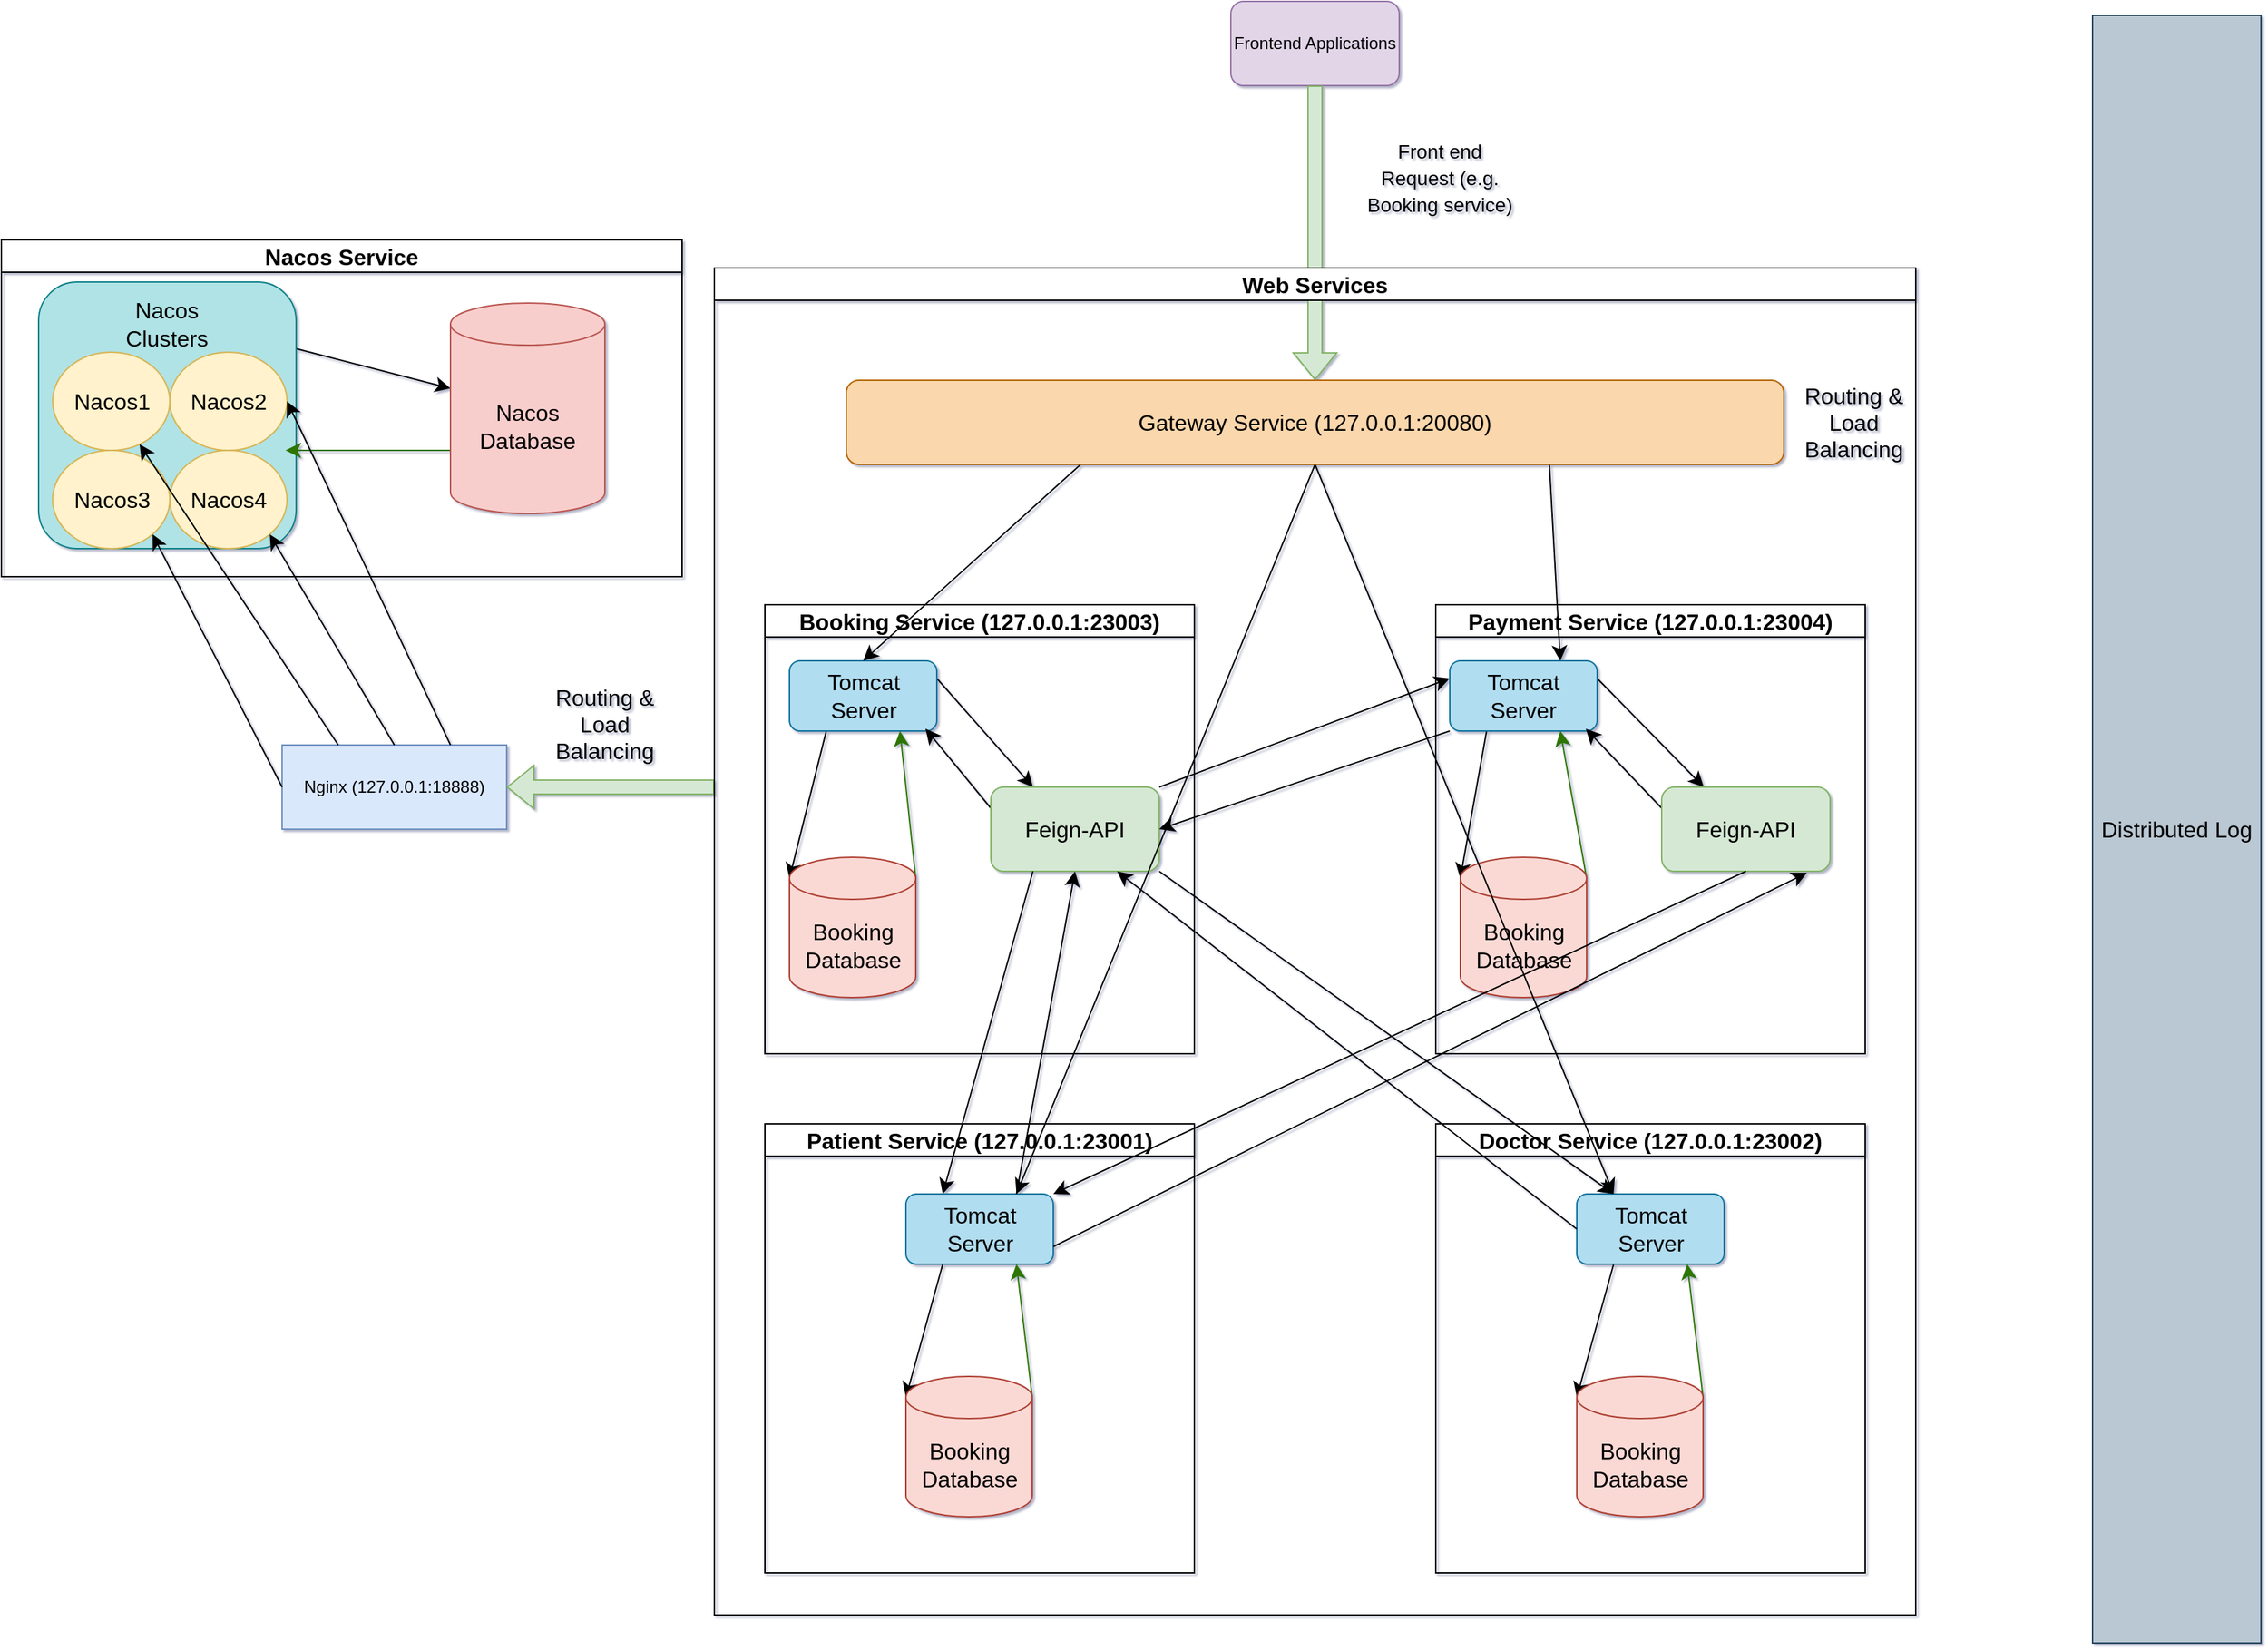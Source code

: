 <mxfile version="21.6.1" type="device">
  <diagram name="Page-1" id="5f0bae14-7c28-e335-631c-24af17079c00">
    <mxGraphModel dx="2233" dy="1507" grid="1" gridSize="10" guides="1" tooltips="1" connect="1" arrows="1" fold="1" page="1" pageScale="1" pageWidth="4681" pageHeight="3300" background="none" math="0" shadow="1">
      <root>
        <mxCell id="0" />
        <mxCell id="1" parent="0" />
        <mxCell id="jPvqtnYLJRj_eyyXHJ-Q-1" value="Frontend Applications" style="rounded=1;whiteSpace=wrap;html=1;fillColor=#e1d5e7;strokeColor=#9673a6;" parent="1" vertex="1">
          <mxGeometry x="2206" y="260" width="120" height="60" as="geometry" />
        </mxCell>
        <mxCell id="jPvqtnYLJRj_eyyXHJ-Q-2" value="" style="shape=flexArrow;endArrow=classic;html=1;rounded=0;exitX=0.5;exitY=1;exitDx=0;exitDy=0;fillColor=#d5e8d4;strokeColor=#82b366;entryX=0.5;entryY=0;entryDx=0;entryDy=0;" parent="1" source="jPvqtnYLJRj_eyyXHJ-Q-1" edge="1" target="ogTgEn3JlV6PT00TCn8N-3">
          <mxGeometry width="50" height="50" relative="1" as="geometry">
            <mxPoint x="2450" y="320" as="sourcePoint" />
            <mxPoint x="2490" y="200" as="targetPoint" />
          </mxGeometry>
        </mxCell>
        <mxCell id="jPvqtnYLJRj_eyyXHJ-Q-3" value="Nginx (127.0.0.1:18888)" style="rounded=0;whiteSpace=wrap;html=1;fillColor=#dae8fc;strokeColor=#6c8ebf;" parent="1" vertex="1">
          <mxGeometry x="1530" y="790" width="160" height="60" as="geometry" />
        </mxCell>
        <mxCell id="t3KPmfPiuo9anuLnNl-u-4" value="" style="shape=flexArrow;endArrow=classic;html=1;rounded=0;exitX=0.5;exitY=1;exitDx=0;exitDy=0;fillColor=#d5e8d4;strokeColor=#82b366;" parent="1" edge="1">
          <mxGeometry width="50" height="50" relative="1" as="geometry">
            <mxPoint x="1838" y="820" as="sourcePoint" />
            <mxPoint x="1690" y="820" as="targetPoint" />
          </mxGeometry>
        </mxCell>
        <mxCell id="t3KPmfPiuo9anuLnNl-u-5" value="&lt;font style=&quot;font-size: 14px;&quot;&gt;Front end Request (e.g. Booking service)&lt;/font&gt;" style="text;html=1;strokeColor=none;fillColor=none;align=center;verticalAlign=middle;whiteSpace=wrap;rounded=0;fontSize=16;" parent="1" vertex="1">
          <mxGeometry x="2300" y="370" width="110" height="30" as="geometry" />
        </mxCell>
        <mxCell id="t3KPmfPiuo9anuLnNl-u-6" value="Nacos Service" style="swimlane;whiteSpace=wrap;html=1;fontSize=16;" parent="1" vertex="1">
          <mxGeometry x="1330" y="430" width="485" height="240" as="geometry" />
        </mxCell>
        <mxCell id="t3KPmfPiuo9anuLnNl-u-10" value="" style="edgeStyle=none;curved=1;rounded=0;orthogonalLoop=1;jettySize=auto;html=1;fontSize=12;startSize=8;endSize=8;exitX=1;exitY=0.25;exitDx=0;exitDy=0;" parent="t3KPmfPiuo9anuLnNl-u-6" source="t3KPmfPiuo9anuLnNl-u-1" target="t3KPmfPiuo9anuLnNl-u-9" edge="1">
          <mxGeometry relative="1" as="geometry" />
        </mxCell>
        <mxCell id="t3KPmfPiuo9anuLnNl-u-1" value="" style="rounded=1;whiteSpace=wrap;html=1;fillColor=#b0e3e6;strokeColor=#0e8088;" parent="t3KPmfPiuo9anuLnNl-u-6" vertex="1">
          <mxGeometry x="26.5" y="30" width="183.5" height="190" as="geometry" />
        </mxCell>
        <mxCell id="t3KPmfPiuo9anuLnNl-u-11" style="edgeStyle=none;curved=1;rounded=0;orthogonalLoop=1;jettySize=auto;html=1;exitX=0;exitY=0;exitDx=0;exitDy=105;exitPerimeter=0;fontSize=12;startSize=8;endSize=8;fillColor=#60a917;strokeColor=#2D7600;" parent="t3KPmfPiuo9anuLnNl-u-6" source="t3KPmfPiuo9anuLnNl-u-9" edge="1">
          <mxGeometry relative="1" as="geometry">
            <mxPoint x="202.5" y="150" as="targetPoint" />
          </mxGeometry>
        </mxCell>
        <mxCell id="t3KPmfPiuo9anuLnNl-u-9" value="Nacos Database" style="shape=cylinder3;whiteSpace=wrap;html=1;boundedLbl=1;backgroundOutline=1;size=15;fontSize=16;fillColor=#f8cecc;strokeColor=#b85450;" parent="t3KPmfPiuo9anuLnNl-u-6" vertex="1">
          <mxGeometry x="320" y="45" width="110" height="150" as="geometry" />
        </mxCell>
        <mxCell id="t3KPmfPiuo9anuLnNl-u-102" value="Nacos1" style="ellipse;whiteSpace=wrap;html=1;fontSize=16;fillColor=#fff2cc;strokeColor=#d6b656;" parent="t3KPmfPiuo9anuLnNl-u-6" vertex="1">
          <mxGeometry x="36.5" y="80" width="83.5" height="70" as="geometry" />
        </mxCell>
        <mxCell id="t3KPmfPiuo9anuLnNl-u-107" value="Nacos2" style="ellipse;whiteSpace=wrap;html=1;fontSize=16;fillColor=#fff2cc;strokeColor=#d6b656;" parent="t3KPmfPiuo9anuLnNl-u-6" vertex="1">
          <mxGeometry x="120" y="80" width="83.5" height="70" as="geometry" />
        </mxCell>
        <mxCell id="t3KPmfPiuo9anuLnNl-u-108" value="Nacos3" style="ellipse;whiteSpace=wrap;html=1;fontSize=16;fillColor=#fff2cc;strokeColor=#d6b656;" parent="t3KPmfPiuo9anuLnNl-u-6" vertex="1">
          <mxGeometry x="36.5" y="150" width="83.5" height="70" as="geometry" />
        </mxCell>
        <mxCell id="t3KPmfPiuo9anuLnNl-u-109" value="Nacos4" style="ellipse;whiteSpace=wrap;html=1;fontSize=16;fillColor=#fff2cc;strokeColor=#d6b656;" parent="t3KPmfPiuo9anuLnNl-u-6" vertex="1">
          <mxGeometry x="120" y="150" width="83.5" height="70" as="geometry" />
        </mxCell>
        <mxCell id="t3KPmfPiuo9anuLnNl-u-110" value="Nacos Clusters" style="text;html=1;strokeColor=none;fillColor=none;align=center;verticalAlign=middle;whiteSpace=wrap;rounded=0;fontSize=16;" parent="t3KPmfPiuo9anuLnNl-u-6" vertex="1">
          <mxGeometry x="88.25" y="45" width="60" height="30" as="geometry" />
        </mxCell>
        <mxCell id="t3KPmfPiuo9anuLnNl-u-12" value="Web Services" style="swimlane;whiteSpace=wrap;html=1;fontSize=16;" parent="1" vertex="1">
          <mxGeometry x="1838" y="450" width="856" height="960" as="geometry" />
        </mxCell>
        <mxCell id="t3KPmfPiuo9anuLnNl-u-21" value="Booking Service (127.0.0.1:23003)" style="swimlane;whiteSpace=wrap;html=1;fontSize=16;" parent="t3KPmfPiuo9anuLnNl-u-12" vertex="1">
          <mxGeometry x="36" y="240" width="306" height="320" as="geometry" />
        </mxCell>
        <mxCell id="t3KPmfPiuo9anuLnNl-u-55" style="edgeStyle=none;curved=1;rounded=0;orthogonalLoop=1;jettySize=auto;html=1;exitX=0.25;exitY=1;exitDx=0;exitDy=0;entryX=0;entryY=0;entryDx=0;entryDy=15;entryPerimeter=0;fontSize=12;startSize=8;endSize=8;" parent="t3KPmfPiuo9anuLnNl-u-21" source="t3KPmfPiuo9anuLnNl-u-23" target="t3KPmfPiuo9anuLnNl-u-25" edge="1">
          <mxGeometry relative="1" as="geometry" />
        </mxCell>
        <mxCell id="t3KPmfPiuo9anuLnNl-u-58" style="edgeStyle=none;curved=1;rounded=0;orthogonalLoop=1;jettySize=auto;html=1;exitX=1;exitY=0.25;exitDx=0;exitDy=0;entryX=0.25;entryY=0;entryDx=0;entryDy=0;fontSize=12;startSize=8;endSize=8;" parent="t3KPmfPiuo9anuLnNl-u-21" source="t3KPmfPiuo9anuLnNl-u-23" target="t3KPmfPiuo9anuLnNl-u-57" edge="1">
          <mxGeometry relative="1" as="geometry" />
        </mxCell>
        <mxCell id="t3KPmfPiuo9anuLnNl-u-23" value="Tomcat Server" style="rounded=1;whiteSpace=wrap;html=1;fontSize=16;fillColor=#b1ddf0;strokeColor=#10739e;" parent="t3KPmfPiuo9anuLnNl-u-21" vertex="1">
          <mxGeometry x="17.5" y="40" width="105" height="50" as="geometry" />
        </mxCell>
        <mxCell id="t3KPmfPiuo9anuLnNl-u-56" style="edgeStyle=none;curved=1;rounded=0;orthogonalLoop=1;jettySize=auto;html=1;exitX=1;exitY=0;exitDx=0;exitDy=15;exitPerimeter=0;entryX=0.75;entryY=1;entryDx=0;entryDy=0;fontSize=12;startSize=8;endSize=8;fillColor=#60a917;strokeColor=#2D7600;" parent="t3KPmfPiuo9anuLnNl-u-21" source="t3KPmfPiuo9anuLnNl-u-25" target="t3KPmfPiuo9anuLnNl-u-23" edge="1">
          <mxGeometry relative="1" as="geometry" />
        </mxCell>
        <mxCell id="t3KPmfPiuo9anuLnNl-u-25" value="Booking Database" style="shape=cylinder3;whiteSpace=wrap;html=1;boundedLbl=1;backgroundOutline=1;size=15;fontSize=16;fillColor=#fad9d5;strokeColor=#ae4132;" parent="t3KPmfPiuo9anuLnNl-u-21" vertex="1">
          <mxGeometry x="17.5" y="180" width="90" height="100" as="geometry" />
        </mxCell>
        <mxCell id="t3KPmfPiuo9anuLnNl-u-59" style="edgeStyle=none;curved=1;rounded=0;orthogonalLoop=1;jettySize=auto;html=1;exitX=0;exitY=0.25;exitDx=0;exitDy=0;entryX=0.923;entryY=0.967;entryDx=0;entryDy=0;entryPerimeter=0;fontSize=12;startSize=8;endSize=8;" parent="t3KPmfPiuo9anuLnNl-u-21" source="t3KPmfPiuo9anuLnNl-u-57" target="t3KPmfPiuo9anuLnNl-u-23" edge="1">
          <mxGeometry relative="1" as="geometry" />
        </mxCell>
        <mxCell id="t3KPmfPiuo9anuLnNl-u-57" value="Feign-API" style="rounded=1;whiteSpace=wrap;html=1;fontSize=16;fillColor=#d5e8d4;strokeColor=#82b366;" parent="t3KPmfPiuo9anuLnNl-u-21" vertex="1">
          <mxGeometry x="161" y="130" width="120" height="60" as="geometry" />
        </mxCell>
        <mxCell id="t3KPmfPiuo9anuLnNl-u-60" value="Payment Service (127.0.0.1:23004)" style="swimlane;whiteSpace=wrap;html=1;fontSize=16;" parent="t3KPmfPiuo9anuLnNl-u-12" vertex="1">
          <mxGeometry x="514" y="240" width="306" height="320" as="geometry" />
        </mxCell>
        <mxCell id="t3KPmfPiuo9anuLnNl-u-61" style="edgeStyle=none;curved=1;rounded=0;orthogonalLoop=1;jettySize=auto;html=1;exitX=0.25;exitY=1;exitDx=0;exitDy=0;entryX=0;entryY=0;entryDx=0;entryDy=15;entryPerimeter=0;fontSize=12;startSize=8;endSize=8;" parent="t3KPmfPiuo9anuLnNl-u-60" source="t3KPmfPiuo9anuLnNl-u-63" target="t3KPmfPiuo9anuLnNl-u-65" edge="1">
          <mxGeometry relative="1" as="geometry" />
        </mxCell>
        <mxCell id="t3KPmfPiuo9anuLnNl-u-62" style="edgeStyle=none;curved=1;rounded=0;orthogonalLoop=1;jettySize=auto;html=1;exitX=1;exitY=0.25;exitDx=0;exitDy=0;entryX=0.25;entryY=0;entryDx=0;entryDy=0;fontSize=12;startSize=8;endSize=8;" parent="t3KPmfPiuo9anuLnNl-u-60" source="t3KPmfPiuo9anuLnNl-u-63" target="t3KPmfPiuo9anuLnNl-u-67" edge="1">
          <mxGeometry relative="1" as="geometry" />
        </mxCell>
        <mxCell id="t3KPmfPiuo9anuLnNl-u-63" value="Tomcat Server" style="rounded=1;whiteSpace=wrap;html=1;fontSize=16;fillColor=#b1ddf0;strokeColor=#10739e;" parent="t3KPmfPiuo9anuLnNl-u-60" vertex="1">
          <mxGeometry x="10" y="40" width="105" height="50" as="geometry" />
        </mxCell>
        <mxCell id="t3KPmfPiuo9anuLnNl-u-64" style="edgeStyle=none;curved=1;rounded=0;orthogonalLoop=1;jettySize=auto;html=1;exitX=1;exitY=0;exitDx=0;exitDy=15;exitPerimeter=0;entryX=0.75;entryY=1;entryDx=0;entryDy=0;fontSize=12;startSize=8;endSize=8;fillColor=#60a917;strokeColor=#2D7600;" parent="t3KPmfPiuo9anuLnNl-u-60" source="t3KPmfPiuo9anuLnNl-u-65" target="t3KPmfPiuo9anuLnNl-u-63" edge="1">
          <mxGeometry relative="1" as="geometry" />
        </mxCell>
        <mxCell id="t3KPmfPiuo9anuLnNl-u-65" value="Booking Database" style="shape=cylinder3;whiteSpace=wrap;html=1;boundedLbl=1;backgroundOutline=1;size=15;fontSize=16;fillColor=#fad9d5;strokeColor=#ae4132;" parent="t3KPmfPiuo9anuLnNl-u-60" vertex="1">
          <mxGeometry x="17.5" y="180" width="90" height="100" as="geometry" />
        </mxCell>
        <mxCell id="t3KPmfPiuo9anuLnNl-u-66" style="edgeStyle=none;curved=1;rounded=0;orthogonalLoop=1;jettySize=auto;html=1;exitX=0;exitY=0.25;exitDx=0;exitDy=0;entryX=0.923;entryY=0.967;entryDx=0;entryDy=0;entryPerimeter=0;fontSize=12;startSize=8;endSize=8;" parent="t3KPmfPiuo9anuLnNl-u-60" source="t3KPmfPiuo9anuLnNl-u-67" target="t3KPmfPiuo9anuLnNl-u-63" edge="1">
          <mxGeometry relative="1" as="geometry" />
        </mxCell>
        <mxCell id="t3KPmfPiuo9anuLnNl-u-67" value="Feign-API" style="rounded=1;whiteSpace=wrap;html=1;fontSize=16;fillColor=#d5e8d4;strokeColor=#82b366;" parent="t3KPmfPiuo9anuLnNl-u-60" vertex="1">
          <mxGeometry x="161" y="130" width="120" height="60" as="geometry" />
        </mxCell>
        <mxCell id="t3KPmfPiuo9anuLnNl-u-69" value="Patient Service (127.0.0.1:23001)" style="swimlane;whiteSpace=wrap;html=1;fontSize=16;" parent="t3KPmfPiuo9anuLnNl-u-12" vertex="1">
          <mxGeometry x="36" y="610" width="306" height="320" as="geometry" />
        </mxCell>
        <mxCell id="t3KPmfPiuo9anuLnNl-u-70" style="edgeStyle=none;curved=1;rounded=0;orthogonalLoop=1;jettySize=auto;html=1;exitX=0.25;exitY=1;exitDx=0;exitDy=0;entryX=0;entryY=0;entryDx=0;entryDy=15;entryPerimeter=0;fontSize=12;startSize=8;endSize=8;" parent="t3KPmfPiuo9anuLnNl-u-69" source="t3KPmfPiuo9anuLnNl-u-72" target="t3KPmfPiuo9anuLnNl-u-74" edge="1">
          <mxGeometry relative="1" as="geometry" />
        </mxCell>
        <mxCell id="t3KPmfPiuo9anuLnNl-u-72" value="Tomcat Server" style="rounded=1;whiteSpace=wrap;html=1;fontSize=16;fillColor=#b1ddf0;strokeColor=#10739e;" parent="t3KPmfPiuo9anuLnNl-u-69" vertex="1">
          <mxGeometry x="100.5" y="50" width="105" height="50" as="geometry" />
        </mxCell>
        <mxCell id="t3KPmfPiuo9anuLnNl-u-73" style="edgeStyle=none;curved=1;rounded=0;orthogonalLoop=1;jettySize=auto;html=1;exitX=1;exitY=0;exitDx=0;exitDy=15;exitPerimeter=0;entryX=0.75;entryY=1;entryDx=0;entryDy=0;fontSize=12;startSize=8;endSize=8;fillColor=#60a917;strokeColor=#2D7600;" parent="t3KPmfPiuo9anuLnNl-u-69" source="t3KPmfPiuo9anuLnNl-u-74" target="t3KPmfPiuo9anuLnNl-u-72" edge="1">
          <mxGeometry relative="1" as="geometry" />
        </mxCell>
        <mxCell id="t3KPmfPiuo9anuLnNl-u-74" value="Booking Database" style="shape=cylinder3;whiteSpace=wrap;html=1;boundedLbl=1;backgroundOutline=1;size=15;fontSize=16;fillColor=#fad9d5;strokeColor=#ae4132;" parent="t3KPmfPiuo9anuLnNl-u-69" vertex="1">
          <mxGeometry x="100.5" y="180" width="90" height="100" as="geometry" />
        </mxCell>
        <mxCell id="t3KPmfPiuo9anuLnNl-u-85" value="Doctor Service (127.0.0.1:23002)" style="swimlane;whiteSpace=wrap;html=1;fontSize=16;" parent="t3KPmfPiuo9anuLnNl-u-12" vertex="1">
          <mxGeometry x="514" y="610" width="306" height="320" as="geometry" />
        </mxCell>
        <mxCell id="t3KPmfPiuo9anuLnNl-u-86" style="edgeStyle=none;curved=1;rounded=0;orthogonalLoop=1;jettySize=auto;html=1;exitX=0.25;exitY=1;exitDx=0;exitDy=0;entryX=0;entryY=0;entryDx=0;entryDy=15;entryPerimeter=0;fontSize=12;startSize=8;endSize=8;" parent="t3KPmfPiuo9anuLnNl-u-85" source="t3KPmfPiuo9anuLnNl-u-87" target="t3KPmfPiuo9anuLnNl-u-89" edge="1">
          <mxGeometry relative="1" as="geometry" />
        </mxCell>
        <mxCell id="t3KPmfPiuo9anuLnNl-u-87" value="Tomcat Server" style="rounded=1;whiteSpace=wrap;html=1;fontSize=16;fillColor=#b1ddf0;strokeColor=#10739e;" parent="t3KPmfPiuo9anuLnNl-u-85" vertex="1">
          <mxGeometry x="100.5" y="50" width="105" height="50" as="geometry" />
        </mxCell>
        <mxCell id="t3KPmfPiuo9anuLnNl-u-88" style="edgeStyle=none;curved=1;rounded=0;orthogonalLoop=1;jettySize=auto;html=1;exitX=1;exitY=0;exitDx=0;exitDy=15;exitPerimeter=0;entryX=0.75;entryY=1;entryDx=0;entryDy=0;fontSize=12;startSize=8;endSize=8;fillColor=#60a917;strokeColor=#2D7600;" parent="t3KPmfPiuo9anuLnNl-u-85" source="t3KPmfPiuo9anuLnNl-u-89" target="t3KPmfPiuo9anuLnNl-u-87" edge="1">
          <mxGeometry relative="1" as="geometry" />
        </mxCell>
        <mxCell id="t3KPmfPiuo9anuLnNl-u-89" value="Booking Database" style="shape=cylinder3;whiteSpace=wrap;html=1;boundedLbl=1;backgroundOutline=1;size=15;fontSize=16;fillColor=#fad9d5;strokeColor=#ae4132;" parent="t3KPmfPiuo9anuLnNl-u-85" vertex="1">
          <mxGeometry x="100.5" y="180" width="90" height="100" as="geometry" />
        </mxCell>
        <mxCell id="t3KPmfPiuo9anuLnNl-u-90" style="edgeStyle=none;curved=1;rounded=0;orthogonalLoop=1;jettySize=auto;html=1;exitX=0.25;exitY=1;exitDx=0;exitDy=0;entryX=0.25;entryY=0;entryDx=0;entryDy=0;fontSize=12;startSize=8;endSize=8;" parent="t3KPmfPiuo9anuLnNl-u-12" source="t3KPmfPiuo9anuLnNl-u-57" target="t3KPmfPiuo9anuLnNl-u-72" edge="1">
          <mxGeometry relative="1" as="geometry" />
        </mxCell>
        <mxCell id="t3KPmfPiuo9anuLnNl-u-91" style="edgeStyle=none;curved=1;rounded=0;orthogonalLoop=1;jettySize=auto;html=1;exitX=0.75;exitY=0;exitDx=0;exitDy=0;entryX=0.5;entryY=1;entryDx=0;entryDy=0;fontSize=12;startSize=8;endSize=8;" parent="t3KPmfPiuo9anuLnNl-u-12" source="t3KPmfPiuo9anuLnNl-u-72" target="t3KPmfPiuo9anuLnNl-u-57" edge="1">
          <mxGeometry relative="1" as="geometry" />
        </mxCell>
        <mxCell id="t3KPmfPiuo9anuLnNl-u-92" style="edgeStyle=none;curved=1;rounded=0;orthogonalLoop=1;jettySize=auto;html=1;exitX=1;exitY=1;exitDx=0;exitDy=0;entryX=0.25;entryY=0;entryDx=0;entryDy=0;fontSize=12;startSize=8;endSize=8;" parent="t3KPmfPiuo9anuLnNl-u-12" source="t3KPmfPiuo9anuLnNl-u-57" target="t3KPmfPiuo9anuLnNl-u-87" edge="1">
          <mxGeometry relative="1" as="geometry" />
        </mxCell>
        <mxCell id="t3KPmfPiuo9anuLnNl-u-94" style="edgeStyle=none;curved=1;rounded=0;orthogonalLoop=1;jettySize=auto;html=1;exitX=0;exitY=0.5;exitDx=0;exitDy=0;entryX=0.75;entryY=1;entryDx=0;entryDy=0;fontSize=12;startSize=8;endSize=8;" parent="t3KPmfPiuo9anuLnNl-u-12" source="t3KPmfPiuo9anuLnNl-u-87" target="t3KPmfPiuo9anuLnNl-u-57" edge="1">
          <mxGeometry relative="1" as="geometry" />
        </mxCell>
        <mxCell id="t3KPmfPiuo9anuLnNl-u-111" style="edgeStyle=none;curved=1;rounded=0;orthogonalLoop=1;jettySize=auto;html=1;exitX=0.5;exitY=1;exitDx=0;exitDy=0;entryX=1;entryY=0;entryDx=0;entryDy=0;fontSize=12;startSize=8;endSize=8;" parent="t3KPmfPiuo9anuLnNl-u-12" source="t3KPmfPiuo9anuLnNl-u-67" target="t3KPmfPiuo9anuLnNl-u-72" edge="1">
          <mxGeometry relative="1" as="geometry" />
        </mxCell>
        <mxCell id="t3KPmfPiuo9anuLnNl-u-112" style="edgeStyle=none;curved=1;rounded=0;orthogonalLoop=1;jettySize=auto;html=1;exitX=1;exitY=0.75;exitDx=0;exitDy=0;entryX=0.862;entryY=1.017;entryDx=0;entryDy=0;entryPerimeter=0;fontSize=12;startSize=8;endSize=8;" parent="t3KPmfPiuo9anuLnNl-u-12" source="t3KPmfPiuo9anuLnNl-u-72" target="t3KPmfPiuo9anuLnNl-u-67" edge="1">
          <mxGeometry relative="1" as="geometry" />
        </mxCell>
        <mxCell id="t3KPmfPiuo9anuLnNl-u-113" style="edgeStyle=none;curved=1;rounded=0;orthogonalLoop=1;jettySize=auto;html=1;exitX=1;exitY=0;exitDx=0;exitDy=0;entryX=0;entryY=0.25;entryDx=0;entryDy=0;fontSize=12;startSize=8;endSize=8;" parent="t3KPmfPiuo9anuLnNl-u-12" source="t3KPmfPiuo9anuLnNl-u-57" target="t3KPmfPiuo9anuLnNl-u-63" edge="1">
          <mxGeometry relative="1" as="geometry" />
        </mxCell>
        <mxCell id="t3KPmfPiuo9anuLnNl-u-114" style="edgeStyle=none;curved=1;rounded=0;orthogonalLoop=1;jettySize=auto;html=1;exitX=0;exitY=1;exitDx=0;exitDy=0;entryX=1;entryY=0.5;entryDx=0;entryDy=0;fontSize=12;startSize=8;endSize=8;" parent="t3KPmfPiuo9anuLnNl-u-12" source="t3KPmfPiuo9anuLnNl-u-63" target="t3KPmfPiuo9anuLnNl-u-57" edge="1">
          <mxGeometry relative="1" as="geometry" />
        </mxCell>
        <mxCell id="ogTgEn3JlV6PT00TCn8N-4" style="edgeStyle=none;curved=1;rounded=0;orthogonalLoop=1;jettySize=auto;html=1;exitX=0.25;exitY=1;exitDx=0;exitDy=0;entryX=0.5;entryY=0;entryDx=0;entryDy=0;fontSize=12;startSize=8;endSize=8;" edge="1" parent="t3KPmfPiuo9anuLnNl-u-12" source="ogTgEn3JlV6PT00TCn8N-3" target="t3KPmfPiuo9anuLnNl-u-23">
          <mxGeometry relative="1" as="geometry" />
        </mxCell>
        <mxCell id="ogTgEn3JlV6PT00TCn8N-5" style="edgeStyle=none;curved=1;rounded=0;orthogonalLoop=1;jettySize=auto;html=1;exitX=0.5;exitY=1;exitDx=0;exitDy=0;entryX=0.75;entryY=0;entryDx=0;entryDy=0;fontSize=12;startSize=8;endSize=8;" edge="1" parent="t3KPmfPiuo9anuLnNl-u-12" source="ogTgEn3JlV6PT00TCn8N-3" target="t3KPmfPiuo9anuLnNl-u-72">
          <mxGeometry relative="1" as="geometry" />
        </mxCell>
        <mxCell id="ogTgEn3JlV6PT00TCn8N-6" style="edgeStyle=none;curved=1;rounded=0;orthogonalLoop=1;jettySize=auto;html=1;exitX=0.75;exitY=1;exitDx=0;exitDy=0;entryX=0.75;entryY=0;entryDx=0;entryDy=0;fontSize=12;startSize=8;endSize=8;" edge="1" parent="t3KPmfPiuo9anuLnNl-u-12" source="ogTgEn3JlV6PT00TCn8N-3" target="t3KPmfPiuo9anuLnNl-u-63">
          <mxGeometry relative="1" as="geometry" />
        </mxCell>
        <mxCell id="ogTgEn3JlV6PT00TCn8N-7" style="edgeStyle=none;curved=1;rounded=0;orthogonalLoop=1;jettySize=auto;html=1;exitX=0.5;exitY=1;exitDx=0;exitDy=0;entryX=0.25;entryY=0;entryDx=0;entryDy=0;fontSize=12;startSize=8;endSize=8;" edge="1" parent="t3KPmfPiuo9anuLnNl-u-12" source="ogTgEn3JlV6PT00TCn8N-3" target="t3KPmfPiuo9anuLnNl-u-87">
          <mxGeometry relative="1" as="geometry" />
        </mxCell>
        <mxCell id="ogTgEn3JlV6PT00TCn8N-3" value="Gateway Service (127.0.0.1:20080)" style="rounded=1;whiteSpace=wrap;html=1;fontSize=16;fillColor=#fad7ac;strokeColor=#b46504;" vertex="1" parent="t3KPmfPiuo9anuLnNl-u-12">
          <mxGeometry x="94" y="80" width="668" height="60" as="geometry" />
        </mxCell>
        <mxCell id="ogTgEn3JlV6PT00TCn8N-13" value="Routing &amp;amp; Load Balancing&lt;br&gt;" style="text;html=1;strokeColor=none;fillColor=none;align=center;verticalAlign=middle;whiteSpace=wrap;rounded=0;fontSize=16;" vertex="1" parent="t3KPmfPiuo9anuLnNl-u-12">
          <mxGeometry x="782" y="95" width="60" height="30" as="geometry" />
        </mxCell>
        <mxCell id="t3KPmfPiuo9anuLnNl-u-68" style="edgeStyle=none;curved=1;rounded=0;orthogonalLoop=1;jettySize=auto;html=1;exitX=1;exitY=0;exitDx=0;exitDy=0;fontSize=12;startSize=8;endSize=8;" parent="1" source="t3KPmfPiuo9anuLnNl-u-12" target="t3KPmfPiuo9anuLnNl-u-12" edge="1">
          <mxGeometry relative="1" as="geometry" />
        </mxCell>
        <mxCell id="t3KPmfPiuo9anuLnNl-u-100" value="Routing &amp;amp; Load Balancing&lt;br&gt;" style="text;html=1;strokeColor=none;fillColor=none;align=center;verticalAlign=middle;whiteSpace=wrap;rounded=0;fontSize=16;" parent="1" vertex="1">
          <mxGeometry x="1730" y="760" width="60" height="30" as="geometry" />
        </mxCell>
        <mxCell id="ogTgEn3JlV6PT00TCn8N-15" value="Distributed Log" style="rounded=0;whiteSpace=wrap;html=1;fontSize=16;fillColor=#bac8d3;strokeColor=#23445d;" vertex="1" parent="1">
          <mxGeometry x="2820" y="270" width="120" height="1160" as="geometry" />
        </mxCell>
        <mxCell id="ogTgEn3JlV6PT00TCn8N-10" style="edgeStyle=none;curved=1;rounded=0;orthogonalLoop=1;jettySize=auto;html=1;exitX=0.25;exitY=0;exitDx=0;exitDy=0;fontSize=12;startSize=8;endSize=8;" edge="1" parent="1" source="jPvqtnYLJRj_eyyXHJ-Q-3" target="t3KPmfPiuo9anuLnNl-u-102">
          <mxGeometry relative="1" as="geometry" />
        </mxCell>
        <mxCell id="ogTgEn3JlV6PT00TCn8N-11" style="edgeStyle=none;curved=1;rounded=0;orthogonalLoop=1;jettySize=auto;html=1;exitX=0.5;exitY=0;exitDx=0;exitDy=0;entryX=1;entryY=1;entryDx=0;entryDy=0;fontSize=12;startSize=8;endSize=8;" edge="1" parent="1" source="jPvqtnYLJRj_eyyXHJ-Q-3" target="t3KPmfPiuo9anuLnNl-u-109">
          <mxGeometry relative="1" as="geometry" />
        </mxCell>
        <mxCell id="ogTgEn3JlV6PT00TCn8N-12" style="edgeStyle=none;curved=1;rounded=0;orthogonalLoop=1;jettySize=auto;html=1;exitX=0.75;exitY=0;exitDx=0;exitDy=0;entryX=1;entryY=0.5;entryDx=0;entryDy=0;fontSize=12;startSize=8;endSize=8;" edge="1" parent="1" source="jPvqtnYLJRj_eyyXHJ-Q-3" target="t3KPmfPiuo9anuLnNl-u-107">
          <mxGeometry relative="1" as="geometry" />
        </mxCell>
        <mxCell id="ogTgEn3JlV6PT00TCn8N-9" style="edgeStyle=none;curved=1;rounded=0;orthogonalLoop=1;jettySize=auto;html=1;exitX=0;exitY=0.5;exitDx=0;exitDy=0;entryX=1;entryY=1;entryDx=0;entryDy=0;fontSize=12;startSize=8;endSize=8;" edge="1" parent="1" source="jPvqtnYLJRj_eyyXHJ-Q-3" target="t3KPmfPiuo9anuLnNl-u-108">
          <mxGeometry relative="1" as="geometry" />
        </mxCell>
      </root>
    </mxGraphModel>
  </diagram>
</mxfile>
